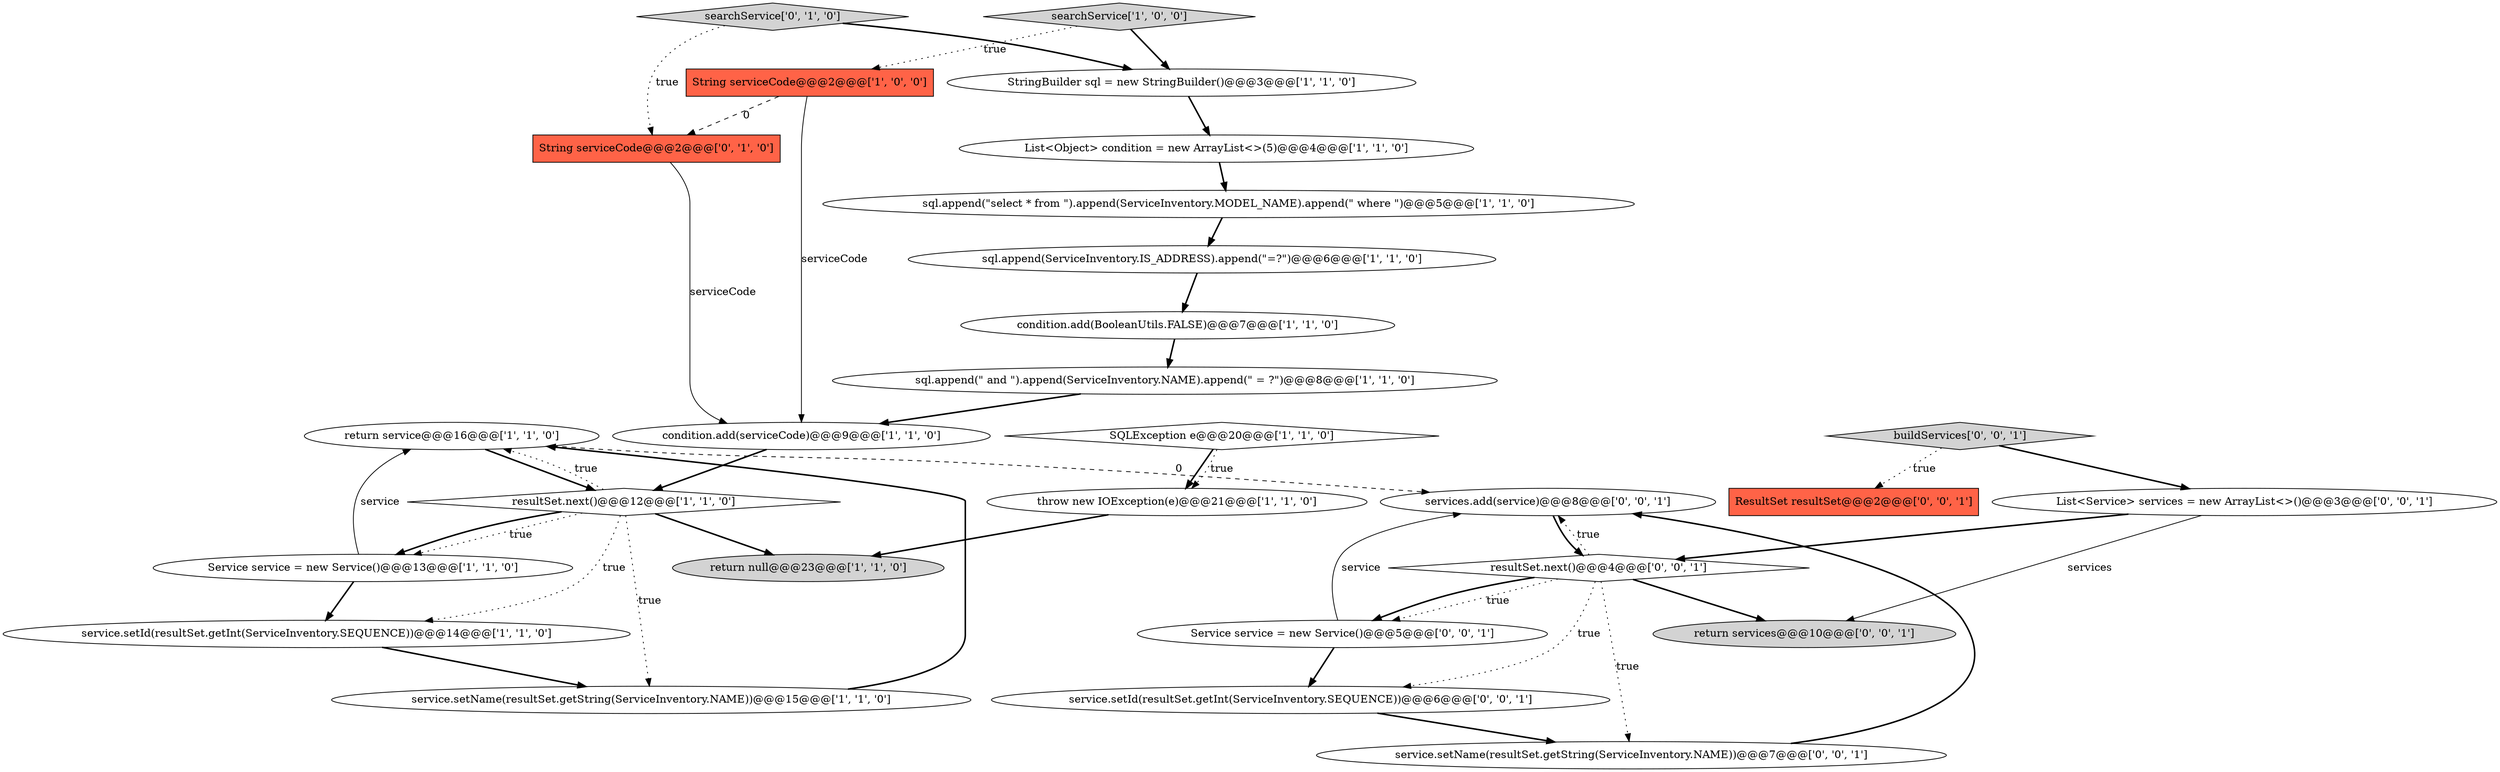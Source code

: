 digraph {
15 [style = filled, label = "return service@@@16@@@['1', '1', '0']", fillcolor = white, shape = ellipse image = "AAA0AAABBB1BBB"];
16 [style = filled, label = "resultSet.next()@@@12@@@['1', '1', '0']", fillcolor = white, shape = diamond image = "AAA0AAABBB1BBB"];
9 [style = filled, label = "service.setName(resultSet.getString(ServiceInventory.NAME))@@@15@@@['1', '1', '0']", fillcolor = white, shape = ellipse image = "AAA0AAABBB1BBB"];
12 [style = filled, label = "sql.append(\"select * from \").append(ServiceInventory.MODEL_NAME).append(\" where \")@@@5@@@['1', '1', '0']", fillcolor = white, shape = ellipse image = "AAA0AAABBB1BBB"];
17 [style = filled, label = "searchService['0', '1', '0']", fillcolor = lightgray, shape = diamond image = "AAA0AAABBB2BBB"];
18 [style = filled, label = "String serviceCode@@@2@@@['0', '1', '0']", fillcolor = tomato, shape = box image = "AAA1AAABBB2BBB"];
21 [style = filled, label = "buildServices['0', '0', '1']", fillcolor = lightgray, shape = diamond image = "AAA0AAABBB3BBB"];
1 [style = filled, label = "condition.add(BooleanUtils.FALSE)@@@7@@@['1', '1', '0']", fillcolor = white, shape = ellipse image = "AAA0AAABBB1BBB"];
11 [style = filled, label = "service.setId(resultSet.getInt(ServiceInventory.SEQUENCE))@@@14@@@['1', '1', '0']", fillcolor = white, shape = ellipse image = "AAA0AAABBB1BBB"];
22 [style = filled, label = "List<Service> services = new ArrayList<>()@@@3@@@['0', '0', '1']", fillcolor = white, shape = ellipse image = "AAA0AAABBB3BBB"];
7 [style = filled, label = "condition.add(serviceCode)@@@9@@@['1', '1', '0']", fillcolor = white, shape = ellipse image = "AAA0AAABBB1BBB"];
23 [style = filled, label = "resultSet.next()@@@4@@@['0', '0', '1']", fillcolor = white, shape = diamond image = "AAA0AAABBB3BBB"];
10 [style = filled, label = "return null@@@23@@@['1', '1', '0']", fillcolor = lightgray, shape = ellipse image = "AAA0AAABBB1BBB"];
0 [style = filled, label = "List<Object> condition = new ArrayList<>(5)@@@4@@@['1', '1', '0']", fillcolor = white, shape = ellipse image = "AAA0AAABBB1BBB"];
19 [style = filled, label = "service.setId(resultSet.getInt(ServiceInventory.SEQUENCE))@@@6@@@['0', '0', '1']", fillcolor = white, shape = ellipse image = "AAA0AAABBB3BBB"];
26 [style = filled, label = "service.setName(resultSet.getString(ServiceInventory.NAME))@@@7@@@['0', '0', '1']", fillcolor = white, shape = ellipse image = "AAA0AAABBB3BBB"];
6 [style = filled, label = "StringBuilder sql = new StringBuilder()@@@3@@@['1', '1', '0']", fillcolor = white, shape = ellipse image = "AAA0AAABBB1BBB"];
20 [style = filled, label = "services.add(service)@@@8@@@['0', '0', '1']", fillcolor = white, shape = ellipse image = "AAA0AAABBB3BBB"];
8 [style = filled, label = "Service service = new Service()@@@13@@@['1', '1', '0']", fillcolor = white, shape = ellipse image = "AAA0AAABBB1BBB"];
14 [style = filled, label = "sql.append(ServiceInventory.IS_ADDRESS).append(\"=?\")@@@6@@@['1', '1', '0']", fillcolor = white, shape = ellipse image = "AAA0AAABBB1BBB"];
4 [style = filled, label = "searchService['1', '0', '0']", fillcolor = lightgray, shape = diamond image = "AAA0AAABBB1BBB"];
3 [style = filled, label = "SQLException e@@@20@@@['1', '1', '0']", fillcolor = white, shape = diamond image = "AAA0AAABBB1BBB"];
5 [style = filled, label = "throw new IOException(e)@@@21@@@['1', '1', '0']", fillcolor = white, shape = ellipse image = "AAA0AAABBB1BBB"];
25 [style = filled, label = "Service service = new Service()@@@5@@@['0', '0', '1']", fillcolor = white, shape = ellipse image = "AAA0AAABBB3BBB"];
13 [style = filled, label = "String serviceCode@@@2@@@['1', '0', '0']", fillcolor = tomato, shape = box image = "AAA1AAABBB1BBB"];
27 [style = filled, label = "return services@@@10@@@['0', '0', '1']", fillcolor = lightgray, shape = ellipse image = "AAA0AAABBB3BBB"];
24 [style = filled, label = "ResultSet resultSet@@@2@@@['0', '0', '1']", fillcolor = tomato, shape = box image = "AAA0AAABBB3BBB"];
2 [style = filled, label = "sql.append(\" and \").append(ServiceInventory.NAME).append(\" = ?\")@@@8@@@['1', '1', '0']", fillcolor = white, shape = ellipse image = "AAA0AAABBB1BBB"];
5->10 [style = bold, label=""];
16->8 [style = dotted, label="true"];
23->25 [style = bold, label=""];
15->20 [style = dashed, label="0"];
16->9 [style = dotted, label="true"];
25->20 [style = solid, label="service"];
23->27 [style = bold, label=""];
16->8 [style = bold, label=""];
17->18 [style = dotted, label="true"];
17->6 [style = bold, label=""];
16->10 [style = bold, label=""];
4->6 [style = bold, label=""];
0->12 [style = bold, label=""];
8->15 [style = solid, label="service"];
22->27 [style = solid, label="services"];
6->0 [style = bold, label=""];
23->19 [style = dotted, label="true"];
11->9 [style = bold, label=""];
15->16 [style = bold, label=""];
22->23 [style = bold, label=""];
14->1 [style = bold, label=""];
4->13 [style = dotted, label="true"];
13->7 [style = solid, label="serviceCode"];
3->5 [style = bold, label=""];
23->26 [style = dotted, label="true"];
18->7 [style = solid, label="serviceCode"];
3->5 [style = dotted, label="true"];
23->20 [style = dotted, label="true"];
20->23 [style = bold, label=""];
21->24 [style = dotted, label="true"];
21->22 [style = bold, label=""];
9->15 [style = bold, label=""];
19->26 [style = bold, label=""];
7->16 [style = bold, label=""];
12->14 [style = bold, label=""];
25->19 [style = bold, label=""];
1->2 [style = bold, label=""];
2->7 [style = bold, label=""];
13->18 [style = dashed, label="0"];
16->11 [style = dotted, label="true"];
8->11 [style = bold, label=""];
23->25 [style = dotted, label="true"];
26->20 [style = bold, label=""];
16->15 [style = dotted, label="true"];
}
